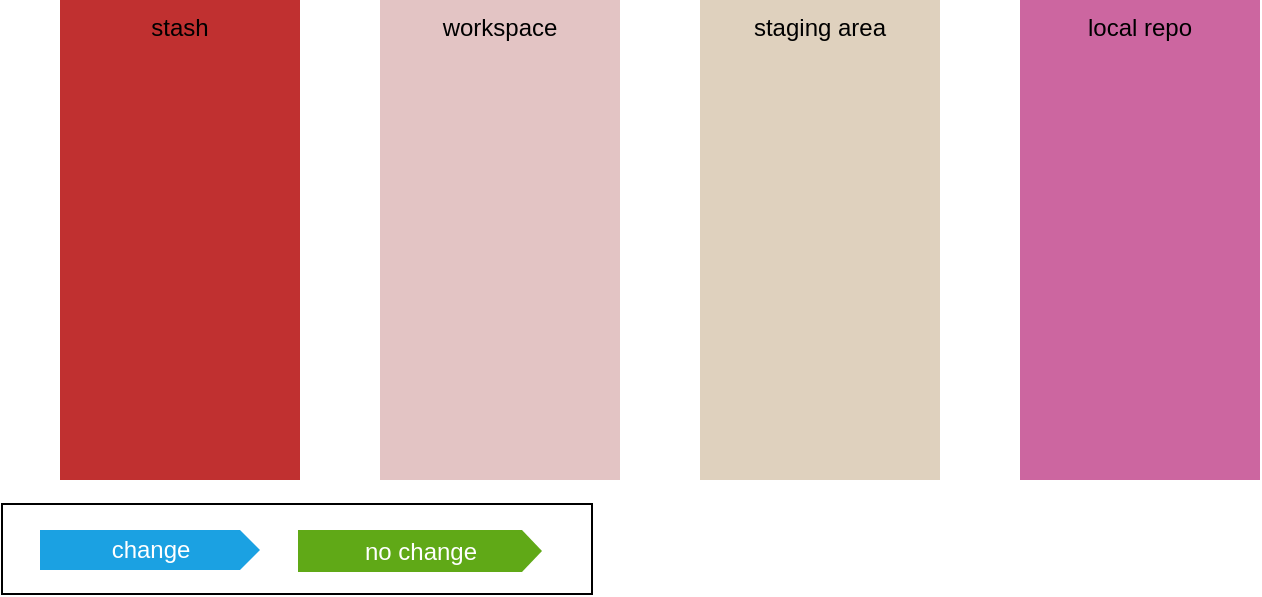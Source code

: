 <mxfile version="10.7.5" type="device"><diagram id="B9VVohPpRAvPFJ8CjzvX" name="Total"><mxGraphModel dx="961" dy="532" grid="1" gridSize="10" guides="1" tooltips="1" connect="1" arrows="1" fold="1" page="1" pageScale="1" pageWidth="850" pageHeight="1100" math="0" shadow="0"><root><mxCell id="shdkjnCilJ7SN1H2Ul9f-0"/><mxCell id="shdkjnCilJ7SN1H2Ul9f-1" style="locked=1;" parent="shdkjnCilJ7SN1H2Ul9f-0"/><mxCell id="shdkjnCilJ7SN1H2Ul9f-3" value="workspace" style="rounded=0;whiteSpace=wrap;html=1;fillColor=#e3c4c4;strokeColor=none;verticalAlign=top;" vertex="1" parent="shdkjnCilJ7SN1H2Ul9f-1"><mxGeometry x="200" y="40" width="120" height="240" as="geometry"/></mxCell><mxCell id="shdkjnCilJ7SN1H2Ul9f-4" value="staging area" style="rounded=0;whiteSpace=wrap;html=1;fillColor=#dfd1be;strokeColor=none;verticalAlign=top;" vertex="1" parent="shdkjnCilJ7SN1H2Ul9f-1"><mxGeometry x="360" y="40" width="120" height="240" as="geometry"/></mxCell><mxCell id="shdkjnCilJ7SN1H2Ul9f-5" value="local repo" style="rounded=0;whiteSpace=wrap;html=1;fillColor=#cc66a0;strokeColor=none;verticalAlign=top;" vertex="1" parent="shdkjnCilJ7SN1H2Ul9f-1"><mxGeometry x="520" y="40" width="120" height="240" as="geometry"/></mxCell><mxCell id="k0FKR58Xi8VVIi9Twlin-15" value="stash" style="rounded=0;whiteSpace=wrap;html=1;fillColor=#c03030;strokeColor=none;verticalAlign=top;" vertex="1" parent="shdkjnCilJ7SN1H2Ul9f-1"><mxGeometry x="40" y="40" width="120" height="240" as="geometry"/></mxCell><object label="Workspace" id="shdkjnCilJ7SN1H2Ul9f-6"><mxCell style="locked=1;" parent="shdkjnCilJ7SN1H2Ul9f-0" visible="0"/></object><mxCell id="1I3yMYwFnFtoTk5Pz-JV-1" value="add" style="html=1;shadow=0;dashed=0;align=center;verticalAlign=middle;shape=mxgraph.arrows2.arrow;dy=0;dx=10;notch=0;fillColor=#1ba1e2;fontColor=#ffffff;strokeColor=none;" vertex="1" parent="shdkjnCilJ7SN1H2Ul9f-6"><mxGeometry x="260" y="70" width="155" height="20" as="geometry"/></mxCell><mxCell id="1I3yMYwFnFtoTk5Pz-JV-2" value="rm" style="html=1;shadow=0;dashed=0;align=center;verticalAlign=middle;shape=mxgraph.arrows2.arrow;dy=0;dx=10;notch=0;fillColor=#1ba1e2;fontColor=#ffffff;strokeColor=none;" vertex="1" parent="shdkjnCilJ7SN1H2Ul9f-6"><mxGeometry x="260" y="144" width="155" height="20" as="geometry"/></mxCell><mxCell id="k0FKR58Xi8VVIi9Twlin-0" value="revert" style="html=1;shadow=0;dashed=0;align=center;verticalAlign=middle;shape=mxgraph.arrows2.arrow;dy=0;dx=10;notch=0;fillColor=#1ba1e2;fontColor=#ffffff;strokeColor=none;direction=west;" vertex="1" parent="shdkjnCilJ7SN1H2Ul9f-6"><mxGeometry x="260" y="182" width="320" height="20" as="geometry"/></mxCell><mxCell id="k0FKR58Xi8VVIi9Twlin-1" value="reset --hard" style="html=1;shadow=0;dashed=0;align=center;verticalAlign=middle;shape=mxgraph.arrows2.arrow;dy=0;dx=10;notch=0;fillColor=#1ba1e2;fontColor=#ffffff;strokeColor=none;direction=west;" vertex="1" parent="shdkjnCilJ7SN1H2Ul9f-6"><mxGeometry x="260" y="219" width="320" height="20" as="geometry"/></mxCell><mxCell id="k0FKR58Xi8VVIi9Twlin-6" value="diff" style="html=1;shadow=0;dashed=0;align=center;verticalAlign=middle;shape=mxgraph.arrows2.arrow;dy=0;dx=10;notch=0;fillColor=#60a917;fontColor=#ffffff;strokeColor=none;" vertex="1" parent="shdkjnCilJ7SN1H2Ul9f-6"><mxGeometry x="260" y="107" width="155" height="20" as="geometry"/></mxCell><mxCell id="k0FKR58Xi8VVIi9Twlin-10" value="merge" style="html=1;shadow=0;dashed=0;align=center;verticalAlign=middle;shape=mxgraph.arrows2.arrow;dy=0;dx=10;notch=0;fillColor=#1ba1e2;fontColor=#ffffff;strokeColor=none;direction=west;" vertex="1" parent="shdkjnCilJ7SN1H2Ul9f-6"><mxGeometry x="260" y="256" width="320" height="20" as="geometry"/></mxCell><mxCell id="k0FKR58Xi8VVIi9Twlin-16" value="stash" style="html=1;shadow=0;dashed=0;align=center;verticalAlign=middle;shape=mxgraph.arrows2.arrow;dy=0;dx=10;notch=0;fillColor=#1ba1e2;fontColor=#ffffff;strokeColor=none;direction=west;" vertex="1" parent="shdkjnCilJ7SN1H2Ul9f-6"><mxGeometry x="92" y="144" width="155" height="20" as="geometry"/></mxCell><mxCell id="k0FKR58Xi8VVIi9Twlin-3" value="Staging" style="locked=1;" parent="shdkjnCilJ7SN1H2Ul9f-0" visible="0"/><mxCell id="k0FKR58Xi8VVIi9Twlin-4" value="reset --soft" style="shadow=0;dashed=0;align=center;verticalAlign=middle;shape=mxgraph.arrows2.arrow;dy=0;dx=10;notch=0;fillColor=#1ba1e2;rotation=0;html=1;horizontal=1;direction=west;strokeColor=none;fontColor=#ffffff;" vertex="1" parent="k0FKR58Xi8VVIi9Twlin-3"><mxGeometry x="425" y="70" width="155" height="20" as="geometry"/></mxCell><mxCell id="k0FKR58Xi8VVIi9Twlin-9" value="commit" style="html=1;shadow=0;dashed=0;align=center;verticalAlign=middle;shape=mxgraph.arrows2.arrow;dy=0;dx=10;notch=0;fillColor=#1ba1e2;strokeColor=none;fontColor=#ffffff;" vertex="1" parent="k0FKR58Xi8VVIi9Twlin-3"><mxGeometry x="425" y="127" width="155" height="20" as="geometry"/></mxCell><mxCell id="k0FKR58Xi8VVIi9Twlin-11" value="checkout &lt;i&gt;files/dir&lt;/i&gt;" style="html=1;shadow=0;dashed=0;align=center;verticalAlign=middle;shape=mxgraph.arrows2.arrow;dy=0;dx=10;notch=0;fillColor=#1ba1e2;fontColor=#ffffff;strokeColor=none;direction=west;" vertex="1" parent="k0FKR58Xi8VVIi9Twlin-3"><mxGeometry x="260" y="183" width="155" height="20" as="geometry"/></mxCell><mxCell id="k0FKR58Xi8VVIi9Twlin-20" value="stash branch &lt;i&gt;name&lt;/i&gt;" style="html=1;shadow=0;dashed=0;align=center;verticalAlign=middle;shape=mxgraph.arrows2.arrow;dy=0;dx=10;notch=0;fillColor=#60a917;strokeColor=none;fontColor=#ffffff;" vertex="1" parent="k0FKR58Xi8VVIi9Twlin-3"><mxGeometry x="92.5" y="240" width="490" height="20" as="geometry"/></mxCell><mxCell id="k0FKR58Xi8VVIi9Twlin-12" value="LocalRepo" style="locked=1;" parent="shdkjnCilJ7SN1H2Ul9f-0" visible="0"/><mxCell id="k0FKR58Xi8VVIi9Twlin-13" value="diff &lt;i&gt;commit/branch&lt;/i&gt;" style="html=1;shadow=0;dashed=0;align=center;verticalAlign=middle;shape=mxgraph.arrows2.arrow;dy=0;dx=10;notch=0;fillColor=#60a917;fontColor=#ffffff;strokeColor=none;" vertex="1" parent="k0FKR58Xi8VVIi9Twlin-12"><mxGeometry x="260" y="119" width="320" height="20" as="geometry"/></mxCell><mxCell id="k0FKR58Xi8VVIi9Twlin-14" value="reset --soft" style="shadow=0;dashed=0;align=center;verticalAlign=middle;shape=mxgraph.arrows2.arrow;dy=0;dx=10;notch=0;fillColor=#1ba1e2;rotation=0;html=1;horizontal=1;direction=west;strokeColor=none;fontColor=#ffffff;" vertex="1" parent="k0FKR58Xi8VVIi9Twlin-12"><mxGeometry x="260" y="70" width="320" height="20" as="geometry"/></mxCell><mxCell id="k0FKR58Xi8VVIi9Twlin-21" value="checkout &lt;i&gt;commit/branch&lt;/i&gt;" style="shadow=0;dashed=0;align=center;verticalAlign=middle;shape=mxgraph.arrows2.arrow;dy=0;dx=10;notch=0;fillColor=#1ba1e2;rotation=0;html=1;horizontal=1;direction=west;strokeColor=none;fontColor=#ffffff;" vertex="1" parent="k0FKR58Xi8VVIi9Twlin-12"><mxGeometry x="260" y="168" width="320" height="20" as="geometry"/></mxCell><mxCell id="k0FKR58Xi8VVIi9Twlin-22" value="rebase" style="shadow=0;dashed=0;align=center;verticalAlign=middle;shape=mxgraph.arrows2.arrow;dy=0;dx=10;notch=0;fillColor=#1ba1e2;rotation=0;html=1;horizontal=1;direction=west;strokeColor=none;fontColor=#ffffff;" vertex="1" parent="k0FKR58Xi8VVIi9Twlin-12"><mxGeometry x="260" y="217.5" width="320" height="20" as="geometry"/></mxCell><mxCell id="k0FKR58Xi8VVIi9Twlin-23" value="Legend" style="locked=1;" parent="shdkjnCilJ7SN1H2Ul9f-0"/><mxCell id="k0FKR58Xi8VVIi9Twlin-24" value="" style="rounded=0;whiteSpace=wrap;html=1;resizeWidth=0;" vertex="1" parent="k0FKR58Xi8VVIi9Twlin-23"><mxGeometry x="11" y="292" width="295" height="45" as="geometry"/></mxCell><mxCell id="k0FKR58Xi8VVIi9Twlin-31" value="no change" style="html=1;shadow=0;dashed=0;align=center;verticalAlign=middle;shape=mxgraph.arrows2.arrow;dy=0;dx=10;notch=0;fillColor=#60a917;fontColor=#ffffff;strokeColor=none;" vertex="1" parent="k0FKR58Xi8VVIi9Twlin-23"><mxGeometry x="159" y="305" width="122" height="21" as="geometry"/></mxCell><mxCell id="k0FKR58Xi8VVIi9Twlin-32" value="change" style="html=1;shadow=0;dashed=0;align=center;verticalAlign=middle;shape=mxgraph.arrows2.arrow;dy=0;dx=10;notch=0;fillColor=#1ba1e2;fontColor=#ffffff;strokeColor=none;direction=east;" vertex="1" parent="k0FKR58Xi8VVIi9Twlin-23"><mxGeometry x="30" y="305" width="110" height="20" as="geometry"/></mxCell></root></mxGraphModel></diagram></mxfile>